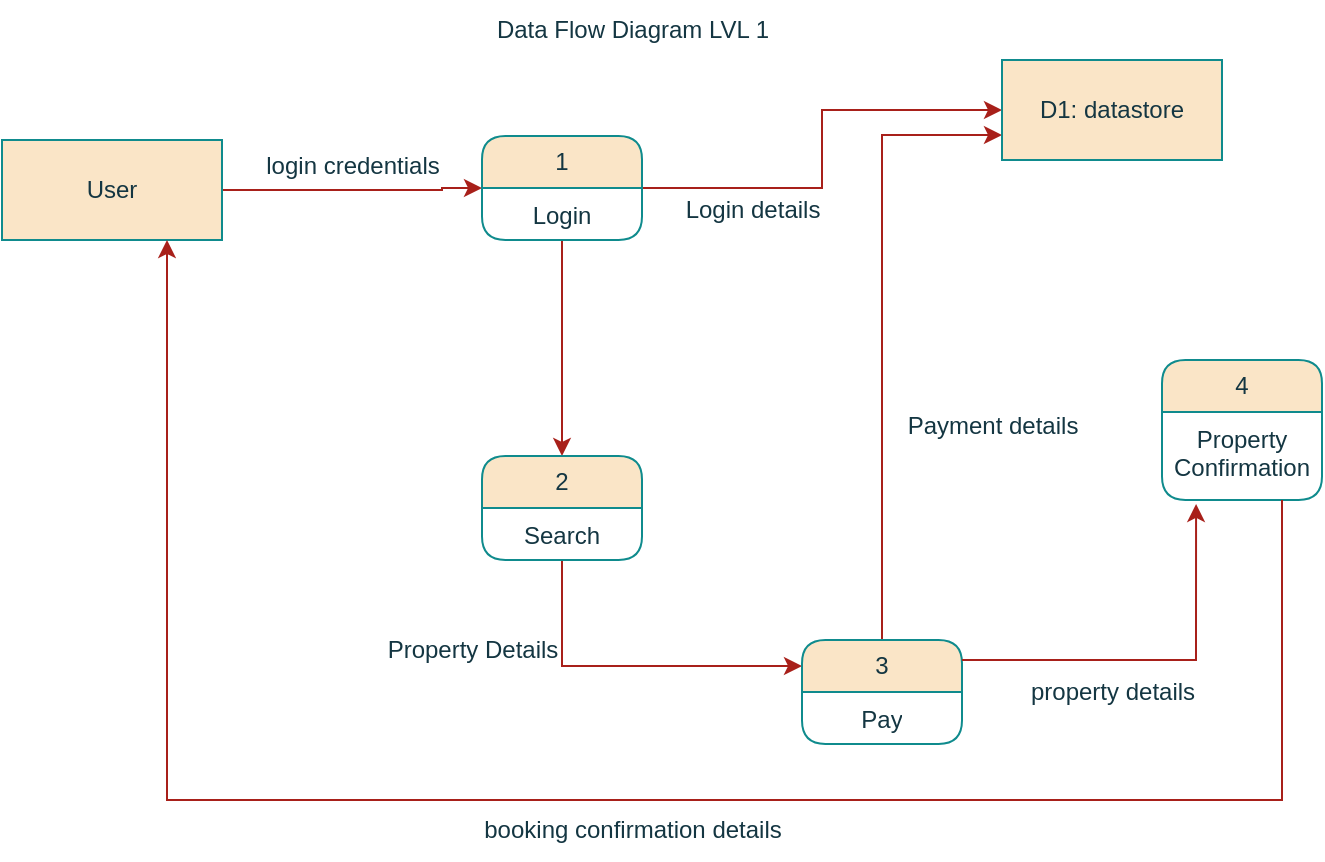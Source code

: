 <mxfile version="23.1.1" type="github">
  <diagram name="Page-1" id="x69S2WTfITprS7CjrToG">
    <mxGraphModel dx="1050" dy="605" grid="1" gridSize="10" guides="1" tooltips="1" connect="1" arrows="1" fold="1" page="1" pageScale="1" pageWidth="1600" pageHeight="1200" background="#FFFFFF" math="0" shadow="0">
      <root>
        <mxCell id="0" />
        <mxCell id="1" parent="0" />
        <mxCell id="uWjSgZXwyKLO-TU9A_8c-18" style="edgeStyle=orthogonalEdgeStyle;rounded=0;orthogonalLoop=1;jettySize=auto;html=1;entryX=0;entryY=0.5;entryDx=0;entryDy=0;labelBackgroundColor=none;strokeColor=#A8201A;fontColor=default;" edge="1" parent="1" source="uWjSgZXwyKLO-TU9A_8c-1" target="uWjSgZXwyKLO-TU9A_8c-8">
          <mxGeometry relative="1" as="geometry">
            <mxPoint x="380" y="410" as="targetPoint" />
            <Array as="points">
              <mxPoint x="380" y="415" />
              <mxPoint x="380" y="414" />
            </Array>
          </mxGeometry>
        </mxCell>
        <mxCell id="uWjSgZXwyKLO-TU9A_8c-1" value="User" style="html=1;whiteSpace=wrap;labelBackgroundColor=none;fillColor=#FAE5C7;strokeColor=#0F8B8D;fontColor=#143642;" vertex="1" parent="1">
          <mxGeometry x="160" y="390" width="110" height="50" as="geometry" />
        </mxCell>
        <mxCell id="uWjSgZXwyKLO-TU9A_8c-19" style="edgeStyle=orthogonalEdgeStyle;rounded=0;orthogonalLoop=1;jettySize=auto;html=1;entryX=0.5;entryY=0;entryDx=0;entryDy=0;labelBackgroundColor=none;strokeColor=#A8201A;fontColor=default;" edge="1" parent="1" source="uWjSgZXwyKLO-TU9A_8c-8" target="uWjSgZXwyKLO-TU9A_8c-12">
          <mxGeometry relative="1" as="geometry" />
        </mxCell>
        <mxCell id="uWjSgZXwyKLO-TU9A_8c-33" style="edgeStyle=orthogonalEdgeStyle;rounded=0;orthogonalLoop=1;jettySize=auto;html=1;entryX=0;entryY=0.5;entryDx=0;entryDy=0;strokeColor=#A8201A;fontColor=#143642;fillColor=#FAE5C7;" edge="1" parent="1" source="uWjSgZXwyKLO-TU9A_8c-8" target="uWjSgZXwyKLO-TU9A_8c-22">
          <mxGeometry relative="1" as="geometry" />
        </mxCell>
        <mxCell id="uWjSgZXwyKLO-TU9A_8c-8" value="1" style="swimlane;fontStyle=0;childLayout=stackLayout;horizontal=1;startSize=26;fillColor=#FAE5C7;horizontalStack=0;resizeParent=1;resizeParentMax=0;resizeLast=0;collapsible=1;marginBottom=0;whiteSpace=wrap;html=1;rounded=1;strokeColor=#0F8B8D;labelBackgroundColor=none;fontColor=#143642;" vertex="1" parent="1">
          <mxGeometry x="400" y="388" width="80" height="52" as="geometry" />
        </mxCell>
        <mxCell id="uWjSgZXwyKLO-TU9A_8c-9" value="&lt;div align=&quot;center&quot;&gt;Login&lt;/div&gt;" style="text;strokeColor=none;fillColor=none;align=center;verticalAlign=top;spacingLeft=4;spacingRight=4;overflow=hidden;rotatable=0;points=[[0,0.5],[1,0.5]];portConstraint=eastwest;whiteSpace=wrap;html=1;labelBackgroundColor=none;fontColor=#143642;" vertex="1" parent="uWjSgZXwyKLO-TU9A_8c-8">
          <mxGeometry y="26" width="80" height="26" as="geometry" />
        </mxCell>
        <mxCell id="uWjSgZXwyKLO-TU9A_8c-20" style="edgeStyle=orthogonalEdgeStyle;rounded=0;orthogonalLoop=1;jettySize=auto;html=1;entryX=0;entryY=0.25;entryDx=0;entryDy=0;labelBackgroundColor=none;strokeColor=#A8201A;fontColor=default;" edge="1" parent="1" source="uWjSgZXwyKLO-TU9A_8c-12" target="uWjSgZXwyKLO-TU9A_8c-14">
          <mxGeometry relative="1" as="geometry">
            <Array as="points">
              <mxPoint x="440" y="653" />
            </Array>
          </mxGeometry>
        </mxCell>
        <mxCell id="uWjSgZXwyKLO-TU9A_8c-12" value="2" style="swimlane;fontStyle=0;childLayout=stackLayout;horizontal=1;startSize=26;fillColor=#FAE5C7;horizontalStack=0;resizeParent=1;resizeParentMax=0;resizeLast=0;collapsible=1;marginBottom=0;whiteSpace=wrap;html=1;rounded=1;strokeColor=#0F8B8D;labelBackgroundColor=none;fontColor=#143642;" vertex="1" parent="1">
          <mxGeometry x="400" y="548" width="80" height="52" as="geometry" />
        </mxCell>
        <mxCell id="uWjSgZXwyKLO-TU9A_8c-13" value="Search" style="text;strokeColor=none;fillColor=none;align=center;verticalAlign=top;spacingLeft=4;spacingRight=4;overflow=hidden;rotatable=0;points=[[0,0.5],[1,0.5]];portConstraint=eastwest;whiteSpace=wrap;html=1;labelBackgroundColor=none;fontColor=#143642;" vertex="1" parent="uWjSgZXwyKLO-TU9A_8c-12">
          <mxGeometry y="26" width="80" height="26" as="geometry" />
        </mxCell>
        <mxCell id="uWjSgZXwyKLO-TU9A_8c-24" style="edgeStyle=orthogonalEdgeStyle;rounded=0;orthogonalLoop=1;jettySize=auto;html=1;entryX=0;entryY=0.75;entryDx=0;entryDy=0;labelBackgroundColor=none;strokeColor=#A8201A;fontColor=default;" edge="1" parent="1" source="uWjSgZXwyKLO-TU9A_8c-14" target="uWjSgZXwyKLO-TU9A_8c-22">
          <mxGeometry relative="1" as="geometry">
            <Array as="points">
              <mxPoint x="600" y="388" />
            </Array>
          </mxGeometry>
        </mxCell>
        <mxCell id="uWjSgZXwyKLO-TU9A_8c-14" value="3" style="swimlane;fontStyle=0;childLayout=stackLayout;horizontal=1;startSize=26;fillColor=#FAE5C7;horizontalStack=0;resizeParent=1;resizeParentMax=0;resizeLast=0;collapsible=1;marginBottom=0;whiteSpace=wrap;html=1;rounded=1;strokeColor=#0F8B8D;labelBackgroundColor=none;fontColor=#143642;" vertex="1" parent="1">
          <mxGeometry x="560" y="640" width="80" height="52" as="geometry" />
        </mxCell>
        <mxCell id="uWjSgZXwyKLO-TU9A_8c-15" value="Pay" style="text;strokeColor=none;fillColor=none;align=center;verticalAlign=top;spacingLeft=4;spacingRight=4;overflow=hidden;rotatable=0;points=[[0,0.5],[1,0.5]];portConstraint=eastwest;whiteSpace=wrap;html=1;labelBackgroundColor=none;fontColor=#143642;" vertex="1" parent="uWjSgZXwyKLO-TU9A_8c-14">
          <mxGeometry y="26" width="80" height="26" as="geometry" />
        </mxCell>
        <mxCell id="uWjSgZXwyKLO-TU9A_8c-16" value="4" style="swimlane;fontStyle=0;childLayout=stackLayout;horizontal=1;startSize=26;fillColor=#FAE5C7;horizontalStack=0;resizeParent=1;resizeParentMax=0;resizeLast=0;collapsible=1;marginBottom=0;whiteSpace=wrap;html=1;rounded=1;strokeColor=#0F8B8D;labelBackgroundColor=none;fontColor=#143642;" vertex="1" parent="1">
          <mxGeometry x="740" y="500" width="80" height="70" as="geometry" />
        </mxCell>
        <mxCell id="uWjSgZXwyKLO-TU9A_8c-17" value="&lt;div&gt;Property&lt;/div&gt;&lt;div&gt;Confirmation&lt;br&gt;&lt;/div&gt;" style="text;strokeColor=none;fillColor=none;align=center;verticalAlign=top;spacingLeft=4;spacingRight=4;overflow=hidden;rotatable=0;points=[[0,0.5],[1,0.5]];portConstraint=eastwest;whiteSpace=wrap;html=1;labelBackgroundColor=none;fontColor=#143642;" vertex="1" parent="uWjSgZXwyKLO-TU9A_8c-16">
          <mxGeometry y="26" width="80" height="44" as="geometry" />
        </mxCell>
        <mxCell id="uWjSgZXwyKLO-TU9A_8c-21" style="edgeStyle=orthogonalEdgeStyle;rounded=0;orthogonalLoop=1;jettySize=auto;html=1;entryX=0.213;entryY=1.045;entryDx=0;entryDy=0;entryPerimeter=0;labelBackgroundColor=none;strokeColor=#A8201A;fontColor=default;" edge="1" parent="1" source="uWjSgZXwyKLO-TU9A_8c-14" target="uWjSgZXwyKLO-TU9A_8c-17">
          <mxGeometry relative="1" as="geometry">
            <mxPoint x="774" y="590" as="targetPoint" />
            <Array as="points">
              <mxPoint x="757" y="650" />
            </Array>
          </mxGeometry>
        </mxCell>
        <mxCell id="uWjSgZXwyKLO-TU9A_8c-22" value="D1: datastore" style="html=1;whiteSpace=wrap;labelBackgroundColor=none;fillColor=#FAE5C7;strokeColor=#0F8B8D;fontColor=#143642;" vertex="1" parent="1">
          <mxGeometry x="660" y="350" width="110" height="50" as="geometry" />
        </mxCell>
        <mxCell id="uWjSgZXwyKLO-TU9A_8c-25" value="login credentials" style="text;html=1;align=center;verticalAlign=middle;resizable=0;points=[];autosize=1;strokeColor=none;fillColor=none;labelBackgroundColor=none;fontColor=#143642;" vertex="1" parent="1">
          <mxGeometry x="280" y="388" width="110" height="30" as="geometry" />
        </mxCell>
        <mxCell id="uWjSgZXwyKLO-TU9A_8c-26" value="Property Details" style="text;html=1;align=center;verticalAlign=middle;resizable=0;points=[];autosize=1;strokeColor=none;fillColor=none;labelBackgroundColor=none;fontColor=#143642;" vertex="1" parent="1">
          <mxGeometry x="340" y="630" width="110" height="30" as="geometry" />
        </mxCell>
        <mxCell id="uWjSgZXwyKLO-TU9A_8c-27" value="Payment details" style="text;html=1;align=center;verticalAlign=middle;resizable=0;points=[];autosize=1;strokeColor=none;fillColor=none;labelBackgroundColor=none;fontColor=#143642;" vertex="1" parent="1">
          <mxGeometry x="600" y="518" width="110" height="30" as="geometry" />
        </mxCell>
        <mxCell id="uWjSgZXwyKLO-TU9A_8c-28" value="property details" style="text;html=1;align=center;verticalAlign=middle;resizable=0;points=[];autosize=1;strokeColor=none;fillColor=none;labelBackgroundColor=none;fontColor=#143642;" vertex="1" parent="1">
          <mxGeometry x="665" y="651" width="100" height="30" as="geometry" />
        </mxCell>
        <mxCell id="uWjSgZXwyKLO-TU9A_8c-29" value="Login details" style="text;html=1;align=center;verticalAlign=middle;resizable=0;points=[];autosize=1;strokeColor=none;fillColor=none;labelBackgroundColor=none;fontColor=#143642;" vertex="1" parent="1">
          <mxGeometry x="490" y="410" width="90" height="30" as="geometry" />
        </mxCell>
        <mxCell id="uWjSgZXwyKLO-TU9A_8c-30" style="edgeStyle=orthogonalEdgeStyle;rounded=0;orthogonalLoop=1;jettySize=auto;html=1;entryX=0.75;entryY=1;entryDx=0;entryDy=0;labelBackgroundColor=none;strokeColor=#A8201A;fontColor=default;" edge="1" parent="1" source="uWjSgZXwyKLO-TU9A_8c-17" target="uWjSgZXwyKLO-TU9A_8c-1">
          <mxGeometry relative="1" as="geometry">
            <Array as="points">
              <mxPoint x="800" y="720" />
              <mxPoint x="243" y="720" />
            </Array>
          </mxGeometry>
        </mxCell>
        <mxCell id="uWjSgZXwyKLO-TU9A_8c-31" value="booking confirmation details" style="text;html=1;align=center;verticalAlign=middle;resizable=0;points=[];autosize=1;strokeColor=none;fillColor=none;labelBackgroundColor=none;fontColor=#143642;" vertex="1" parent="1">
          <mxGeometry x="390" y="720" width="170" height="30" as="geometry" />
        </mxCell>
        <mxCell id="uWjSgZXwyKLO-TU9A_8c-32" value="Data Flow Diagram LVL 1" style="text;html=1;align=center;verticalAlign=middle;resizable=0;points=[];autosize=1;strokeColor=none;fillColor=none;labelBackgroundColor=none;fontColor=#143642;" vertex="1" parent="1">
          <mxGeometry x="395" y="320" width="160" height="30" as="geometry" />
        </mxCell>
      </root>
    </mxGraphModel>
  </diagram>
</mxfile>
